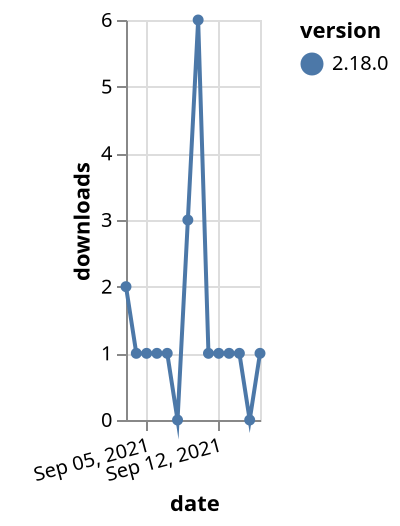 {"$schema": "https://vega.github.io/schema/vega-lite/v5.json", "description": "A simple bar chart with embedded data.", "data": {"values": [{"date": "2021-09-03", "total": 507, "delta": 2, "version": "2.18.0"}, {"date": "2021-09-04", "total": 508, "delta": 1, "version": "2.18.0"}, {"date": "2021-09-05", "total": 509, "delta": 1, "version": "2.18.0"}, {"date": "2021-09-06", "total": 510, "delta": 1, "version": "2.18.0"}, {"date": "2021-09-07", "total": 511, "delta": 1, "version": "2.18.0"}, {"date": "2021-09-08", "total": 511, "delta": 0, "version": "2.18.0"}, {"date": "2021-09-09", "total": 514, "delta": 3, "version": "2.18.0"}, {"date": "2021-09-10", "total": 520, "delta": 6, "version": "2.18.0"}, {"date": "2021-09-11", "total": 521, "delta": 1, "version": "2.18.0"}, {"date": "2021-09-12", "total": 522, "delta": 1, "version": "2.18.0"}, {"date": "2021-09-13", "total": 523, "delta": 1, "version": "2.18.0"}, {"date": "2021-09-14", "total": 524, "delta": 1, "version": "2.18.0"}, {"date": "2021-09-15", "total": 524, "delta": 0, "version": "2.18.0"}, {"date": "2021-09-16", "total": 525, "delta": 1, "version": "2.18.0"}]}, "width": "container", "mark": {"type": "line", "point": {"filled": true}}, "encoding": {"x": {"field": "date", "type": "temporal", "timeUnit": "yearmonthdate", "title": "date", "axis": {"labelAngle": -15}}, "y": {"field": "delta", "type": "quantitative", "title": "downloads"}, "color": {"field": "version", "type": "nominal"}, "tooltip": {"field": "delta"}}}
